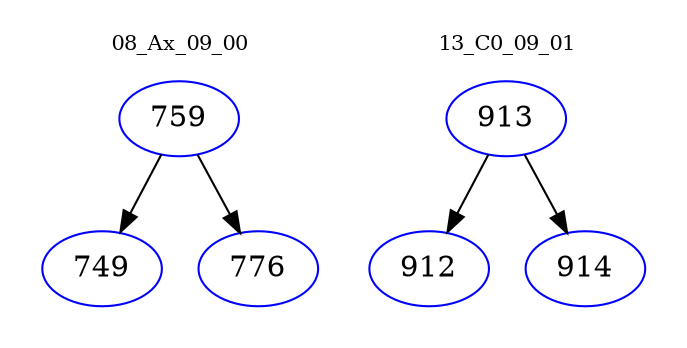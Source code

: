 digraph{
subgraph cluster_0 {
color = white
label = "08_Ax_09_00";
fontsize=10;
T0_759 [label="759", color="blue"]
T0_759 -> T0_749 [color="black"]
T0_749 [label="749", color="blue"]
T0_759 -> T0_776 [color="black"]
T0_776 [label="776", color="blue"]
}
subgraph cluster_1 {
color = white
label = "13_C0_09_01";
fontsize=10;
T1_913 [label="913", color="blue"]
T1_913 -> T1_912 [color="black"]
T1_912 [label="912", color="blue"]
T1_913 -> T1_914 [color="black"]
T1_914 [label="914", color="blue"]
}
}
